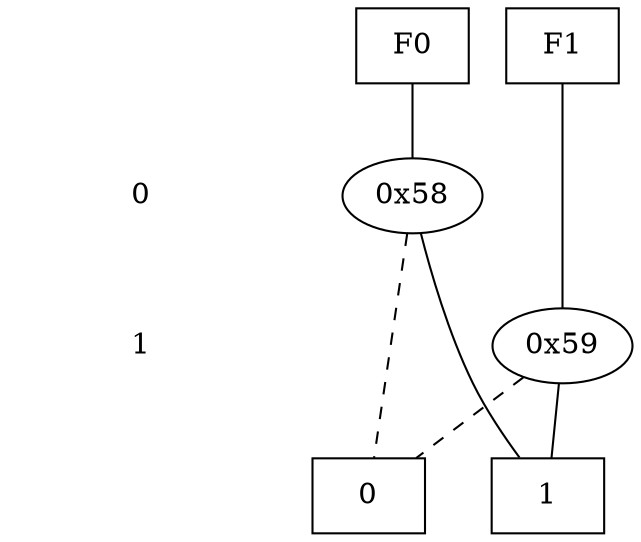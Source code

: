 digraph "DD" {
size = "7.5,10"
center = true;
edge [dir = none];
{ node [shape = plaintext];
  edge [style = invis];
  "CONST NODES" [style = invis];
" 0 " -> " 1 " -> "CONST NODES"; 
}
{ rank = same; node [shape = box]; edge [style = invis];
"F0" -> "F1"; }
{ rank = same; " 0 ";
"0x58";
}
{ rank = same; " 1 ";
"0x59";
}
{ rank = same; "CONST NODES";
{ node [shape = box]; "0x53";
"0x52";
}
}
"F0" -> "0x58" [style = solid];
"F1" -> "0x59" [style = solid];
"0x58" -> "0x52";
"0x58" -> "0x53" [style = dashed];
"0x59" -> "0x52";
"0x59" -> "0x53" [style = dashed];
"0x53" [label = "0"];
"0x52" [label = "1"];
}
